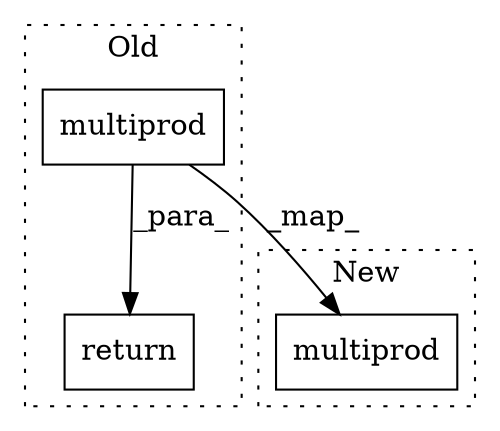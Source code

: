 digraph G {
subgraph cluster0 {
1 [label="multiprod" a="32" s="1445,1471" l="10,1" shape="box"];
3 [label="return" a="41" s="1515" l="7" shape="box"];
label = "Old";
style="dotted";
}
subgraph cluster1 {
2 [label="multiprod" a="32" s="1441,1467" l="10,1" shape="box"];
label = "New";
style="dotted";
}
1 -> 3 [label="_para_"];
1 -> 2 [label="_map_"];
}